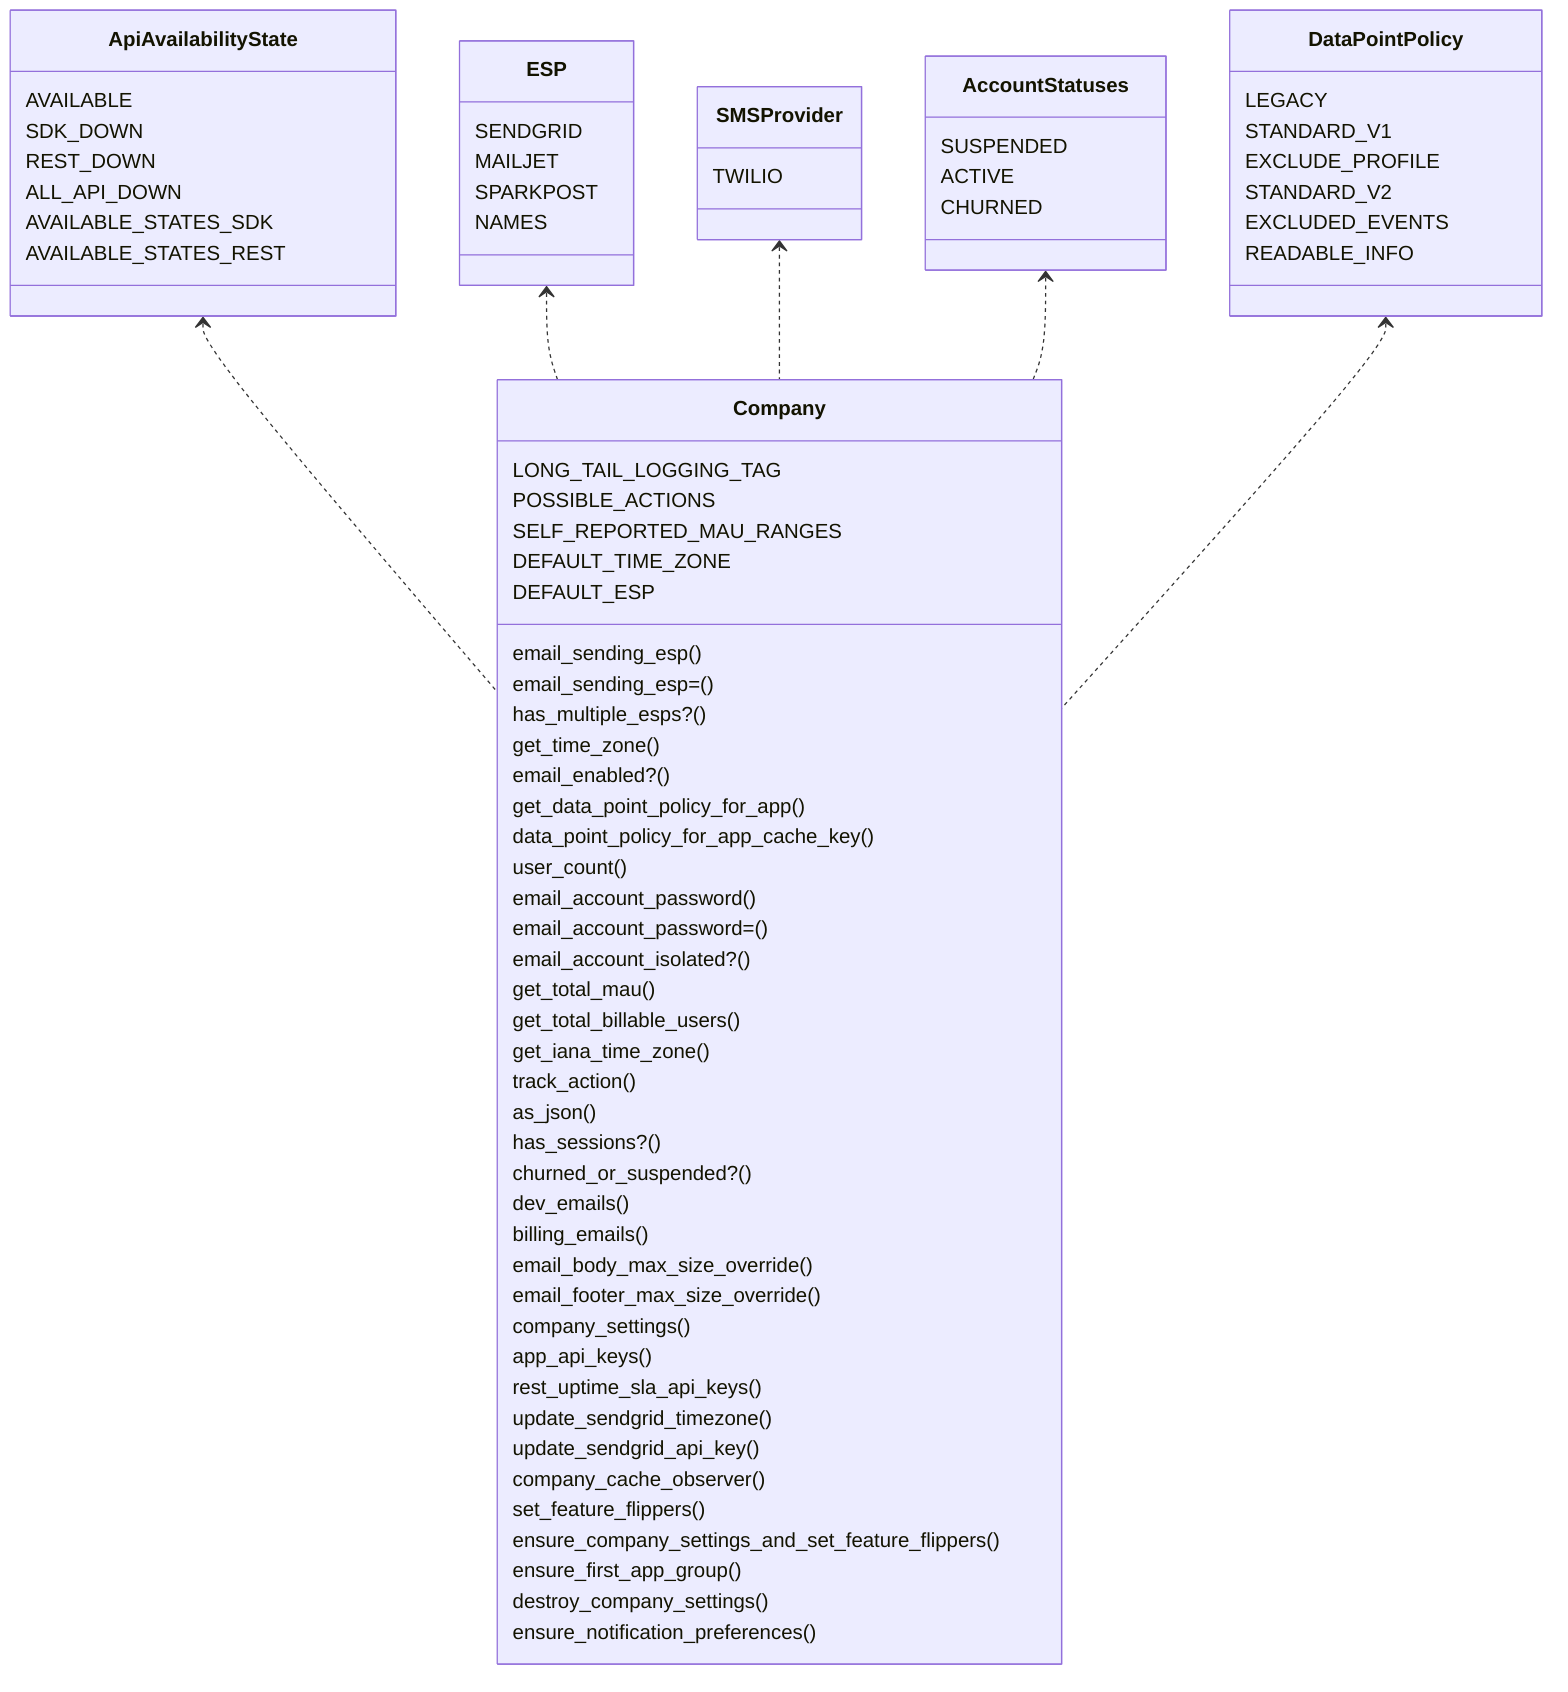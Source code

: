 classDiagram
class Company
Company : LONG_TAIL_LOGGING_TAG
Company : POSSIBLE_ACTIONS
Company : SELF_REPORTED_MAU_RANGES
class ApiAvailabilityState
ApiAvailabilityState : AVAILABLE
ApiAvailabilityState : SDK_DOWN
ApiAvailabilityState : REST_DOWN
ApiAvailabilityState : ALL_API_DOWN
ApiAvailabilityState : AVAILABLE_STATES_SDK
ApiAvailabilityState : AVAILABLE_STATES_REST

ApiAvailabilityState <.. Company
Company : DEFAULT_TIME_ZONE
class ESP
ESP : SENDGRID
ESP : MAILJET
ESP : SPARKPOST
ESP : NAMES

ESP <.. Company
Company : DEFAULT_ESP
class SMSProvider
SMSProvider : TWILIO

SMSProvider <.. Company
class AccountStatuses
AccountStatuses : SUSPENDED
AccountStatuses : ACTIVE
AccountStatuses : CHURNED

AccountStatuses <.. Company
class DataPointPolicy
DataPointPolicy : LEGACY
DataPointPolicy : STANDARD_V1
DataPointPolicy : EXCLUDE_PROFILE
DataPointPolicy : STANDARD_V2
DataPointPolicy : EXCLUDED_EVENTS
DataPointPolicy : READABLE_INFO

DataPointPolicy <.. Company
Company : email_sending_esp()
Company : email_sending_esp=()
Company : has_multiple_esps?()
Company : get_time_zone()
Company : email_enabled?()
Company : get_data_point_policy_for_app()
Company : data_point_policy_for_app_cache_key()
Company : user_count()
Company : email_account_password()
Company : email_account_password=()
Company : email_account_isolated?()
Company : get_total_mau()
Company : get_total_billable_users()
Company : get_iana_time_zone()
Company : track_action()
Company : as_json()
Company : has_sessions?()
Company : churned_or_suspended?()
Company : dev_emails()
Company : billing_emails()
Company : email_body_max_size_override()
Company : email_footer_max_size_override()
Company : company_settings()
Company : app_api_keys()
Company : rest_uptime_sla_api_keys()
Company : update_sendgrid_timezone()
Company : update_sendgrid_api_key()
Company : company_cache_observer()
Company : set_feature_flippers()
Company : ensure_company_settings_and_set_feature_flippers()
Company : ensure_first_app_group()
Company : destroy_company_settings()
Company : ensure_notification_preferences()